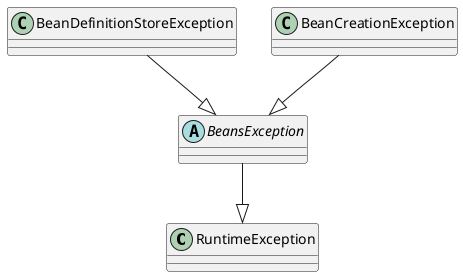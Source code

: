@startuml

class RuntimeException

abstract class BeansException

class BeanDefinitionStoreException

class BeanCreationException


BeansException --|> RuntimeException
BeanCreationException --|> BeansException
BeanDefinitionStoreException --|> BeansException
@enduml

